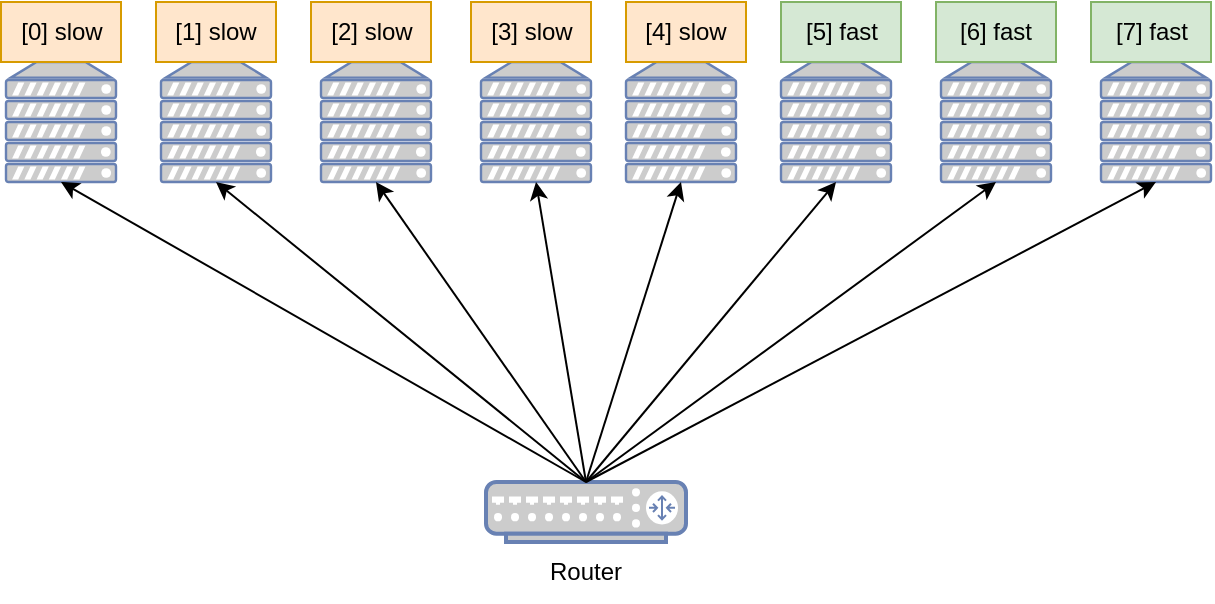 <mxfile version="20.6.2" type="device"><diagram id="JOOKB67jVgbQqU-rqWG2" name="Page-1"><mxGraphModel dx="1018" dy="764" grid="1" gridSize="10" guides="1" tooltips="1" connect="1" arrows="1" fold="1" page="1" pageScale="1" pageWidth="850" pageHeight="1100" math="0" shadow="0"><root><mxCell id="0"/><mxCell id="1" parent="0"/><mxCell id="S8RCqtUPQfsWVWek_0gP-2" value="" style="fontColor=#0066CC;verticalAlign=top;verticalLabelPosition=bottom;labelPosition=center;align=center;html=1;outlineConnect=0;fillColor=#CCCCCC;strokeColor=#6881B3;gradientColor=none;gradientDirection=north;strokeWidth=2;shape=mxgraph.networks.server;" vertex="1" parent="1"><mxGeometry x="440" y="220" width="55" height="60" as="geometry"/></mxCell><mxCell id="S8RCqtUPQfsWVWek_0gP-11" value="" style="group" vertex="1" connectable="0" parent="1"><mxGeometry x="370" y="430" width="100" height="60" as="geometry"/></mxCell><mxCell id="S8RCqtUPQfsWVWek_0gP-1" value="" style="fontColor=#0066CC;verticalAlign=top;verticalLabelPosition=bottom;labelPosition=center;align=center;html=1;outlineConnect=0;fillColor=#CCCCCC;strokeColor=#6881B3;gradientColor=none;gradientDirection=north;strokeWidth=2;shape=mxgraph.networks.router;" vertex="1" parent="S8RCqtUPQfsWVWek_0gP-11"><mxGeometry width="100" height="30" as="geometry"/></mxCell><mxCell id="S8RCqtUPQfsWVWek_0gP-10" value="Router" style="text;html=1;strokeColor=none;fillColor=none;align=center;verticalAlign=middle;whiteSpace=wrap;rounded=0;" vertex="1" parent="S8RCqtUPQfsWVWek_0gP-11"><mxGeometry x="20" y="30" width="60" height="30" as="geometry"/></mxCell><mxCell id="S8RCqtUPQfsWVWek_0gP-12" value="" style="endArrow=classic;html=1;rounded=0;exitX=0.5;exitY=0;exitDx=0;exitDy=0;exitPerimeter=0;entryX=0.5;entryY=1;entryDx=0;entryDy=0;entryPerimeter=0;" edge="1" parent="1" source="S8RCqtUPQfsWVWek_0gP-1" target="S8RCqtUPQfsWVWek_0gP-2"><mxGeometry width="50" height="50" relative="1" as="geometry"><mxPoint x="467.5" y="430" as="sourcePoint"/><mxPoint x="497.5" y="430" as="targetPoint"/></mxGeometry></mxCell><mxCell id="S8RCqtUPQfsWVWek_0gP-14" value="" style="fontColor=#0066CC;verticalAlign=top;verticalLabelPosition=bottom;labelPosition=center;align=center;html=1;outlineConnect=0;fillColor=#CCCCCC;strokeColor=#6881B3;gradientColor=none;gradientDirection=north;strokeWidth=2;shape=mxgraph.networks.server;" vertex="1" parent="1"><mxGeometry x="517.5" y="220" width="55" height="60" as="geometry"/></mxCell><mxCell id="S8RCqtUPQfsWVWek_0gP-15" value="" style="endArrow=classic;html=1;rounded=0;exitX=0.5;exitY=0;exitDx=0;exitDy=0;exitPerimeter=0;entryX=0.5;entryY=1;entryDx=0;entryDy=0;entryPerimeter=0;" edge="1" parent="1" target="S8RCqtUPQfsWVWek_0gP-14" source="S8RCqtUPQfsWVWek_0gP-1"><mxGeometry width="50" height="50" relative="1" as="geometry"><mxPoint x="467.5" y="430" as="sourcePoint"/><mxPoint x="575" y="430" as="targetPoint"/></mxGeometry></mxCell><mxCell id="S8RCqtUPQfsWVWek_0gP-16" value="" style="fontColor=#0066CC;verticalAlign=top;verticalLabelPosition=bottom;labelPosition=center;align=center;html=1;outlineConnect=0;fillColor=#CCCCCC;strokeColor=#6881B3;gradientColor=none;gradientDirection=north;strokeWidth=2;shape=mxgraph.networks.server;" vertex="1" parent="1"><mxGeometry x="597.5" y="220" width="55" height="60" as="geometry"/></mxCell><mxCell id="S8RCqtUPQfsWVWek_0gP-17" value="" style="endArrow=classic;html=1;rounded=0;exitX=0.5;exitY=0;exitDx=0;exitDy=0;exitPerimeter=0;entryX=0.5;entryY=1;entryDx=0;entryDy=0;entryPerimeter=0;" edge="1" parent="1" target="S8RCqtUPQfsWVWek_0gP-16" source="S8RCqtUPQfsWVWek_0gP-1"><mxGeometry width="50" height="50" relative="1" as="geometry"><mxPoint x="467.5" y="430" as="sourcePoint"/><mxPoint x="655" y="430" as="targetPoint"/></mxGeometry></mxCell><mxCell id="S8RCqtUPQfsWVWek_0gP-18" value="" style="fontColor=#0066CC;verticalAlign=top;verticalLabelPosition=bottom;labelPosition=center;align=center;html=1;outlineConnect=0;fillColor=#CCCCCC;strokeColor=#6881B3;gradientColor=none;gradientDirection=north;strokeWidth=2;shape=mxgraph.networks.server;" vertex="1" parent="1"><mxGeometry x="677.5" y="220" width="55" height="60" as="geometry"/></mxCell><mxCell id="S8RCqtUPQfsWVWek_0gP-19" value="" style="endArrow=classic;html=1;rounded=0;exitX=0.5;exitY=0;exitDx=0;exitDy=0;exitPerimeter=0;entryX=0.5;entryY=1;entryDx=0;entryDy=0;entryPerimeter=0;" edge="1" parent="1" target="S8RCqtUPQfsWVWek_0gP-18" source="S8RCqtUPQfsWVWek_0gP-1"><mxGeometry width="50" height="50" relative="1" as="geometry"><mxPoint x="467.5" y="430" as="sourcePoint"/><mxPoint x="735" y="430" as="targetPoint"/></mxGeometry></mxCell><mxCell id="S8RCqtUPQfsWVWek_0gP-28" value="" style="fontColor=#0066CC;verticalAlign=top;verticalLabelPosition=bottom;labelPosition=center;align=center;html=1;outlineConnect=0;fillColor=#CCCCCC;strokeColor=#6881B3;gradientColor=none;gradientDirection=north;strokeWidth=2;shape=mxgraph.networks.server;" vertex="1" parent="1"><mxGeometry x="130" y="220" width="55" height="60" as="geometry"/></mxCell><mxCell id="S8RCqtUPQfsWVWek_0gP-29" value="" style="endArrow=classic;html=1;rounded=0;exitX=0.5;exitY=0;exitDx=0;exitDy=0;exitPerimeter=0;entryX=0.5;entryY=1;entryDx=0;entryDy=0;entryPerimeter=0;" edge="1" parent="1" target="S8RCqtUPQfsWVWek_0gP-28" source="S8RCqtUPQfsWVWek_0gP-1"><mxGeometry width="50" height="50" relative="1" as="geometry"><mxPoint x="110" y="430" as="sourcePoint"/><mxPoint x="187.5" y="430" as="targetPoint"/></mxGeometry></mxCell><mxCell id="S8RCqtUPQfsWVWek_0gP-30" value="" style="fontColor=#0066CC;verticalAlign=top;verticalLabelPosition=bottom;labelPosition=center;align=center;html=1;outlineConnect=0;fillColor=#CCCCCC;strokeColor=#6881B3;gradientColor=none;gradientDirection=north;strokeWidth=2;shape=mxgraph.networks.server;" vertex="1" parent="1"><mxGeometry x="207.5" y="220" width="55" height="60" as="geometry"/></mxCell><mxCell id="S8RCqtUPQfsWVWek_0gP-31" value="" style="endArrow=classic;html=1;rounded=0;exitX=0.5;exitY=0;exitDx=0;exitDy=0;exitPerimeter=0;entryX=0.5;entryY=1;entryDx=0;entryDy=0;entryPerimeter=0;" edge="1" parent="1" target="S8RCqtUPQfsWVWek_0gP-30" source="S8RCqtUPQfsWVWek_0gP-1"><mxGeometry width="50" height="50" relative="1" as="geometry"><mxPoint x="110" y="430" as="sourcePoint"/><mxPoint x="265" y="430" as="targetPoint"/></mxGeometry></mxCell><mxCell id="S8RCqtUPQfsWVWek_0gP-32" value="" style="fontColor=#0066CC;verticalAlign=top;verticalLabelPosition=bottom;labelPosition=center;align=center;html=1;outlineConnect=0;fillColor=#CCCCCC;strokeColor=#6881B3;gradientColor=none;gradientDirection=north;strokeWidth=2;shape=mxgraph.networks.server;" vertex="1" parent="1"><mxGeometry x="287.5" y="220" width="55" height="60" as="geometry"/></mxCell><mxCell id="S8RCqtUPQfsWVWek_0gP-33" value="" style="endArrow=classic;html=1;rounded=0;exitX=0.5;exitY=0;exitDx=0;exitDy=0;exitPerimeter=0;entryX=0.5;entryY=1;entryDx=0;entryDy=0;entryPerimeter=0;" edge="1" parent="1" target="S8RCqtUPQfsWVWek_0gP-32" source="S8RCqtUPQfsWVWek_0gP-1"><mxGeometry width="50" height="50" relative="1" as="geometry"><mxPoint x="110" y="430" as="sourcePoint"/><mxPoint x="345" y="430" as="targetPoint"/></mxGeometry></mxCell><mxCell id="S8RCqtUPQfsWVWek_0gP-34" value="" style="fontColor=#0066CC;verticalAlign=top;verticalLabelPosition=bottom;labelPosition=center;align=center;html=1;outlineConnect=0;fillColor=#CCCCCC;strokeColor=#6881B3;gradientColor=none;gradientDirection=north;strokeWidth=2;shape=mxgraph.networks.server;" vertex="1" parent="1"><mxGeometry x="367.5" y="220" width="55" height="60" as="geometry"/></mxCell><mxCell id="S8RCqtUPQfsWVWek_0gP-35" value="" style="endArrow=classic;html=1;rounded=0;exitX=0.5;exitY=0;exitDx=0;exitDy=0;exitPerimeter=0;entryX=0.5;entryY=1;entryDx=0;entryDy=0;entryPerimeter=0;" edge="1" parent="1" target="S8RCqtUPQfsWVWek_0gP-34" source="S8RCqtUPQfsWVWek_0gP-1"><mxGeometry width="50" height="50" relative="1" as="geometry"><mxPoint x="110" y="430" as="sourcePoint"/><mxPoint x="425" y="430" as="targetPoint"/></mxGeometry></mxCell><mxCell id="S8RCqtUPQfsWVWek_0gP-36" value="[0] slow" style="text;html=1;strokeColor=#d79b00;fillColor=#ffe6cc;align=center;verticalAlign=middle;whiteSpace=wrap;rounded=0;" vertex="1" parent="1"><mxGeometry x="127.5" y="190" width="60" height="30" as="geometry"/></mxCell><mxCell id="S8RCqtUPQfsWVWek_0gP-37" value="[1] slow" style="text;html=1;strokeColor=#d79b00;fillColor=#ffe6cc;align=center;verticalAlign=middle;whiteSpace=wrap;rounded=0;" vertex="1" parent="1"><mxGeometry x="205" y="190" width="60" height="30" as="geometry"/></mxCell><mxCell id="S8RCqtUPQfsWVWek_0gP-38" value="[2] slow" style="text;html=1;strokeColor=#d79b00;fillColor=#ffe6cc;align=center;verticalAlign=middle;whiteSpace=wrap;rounded=0;" vertex="1" parent="1"><mxGeometry x="282.5" y="190" width="60" height="30" as="geometry"/></mxCell><mxCell id="S8RCqtUPQfsWVWek_0gP-39" value="[3] slow" style="text;html=1;strokeColor=#d79b00;fillColor=#ffe6cc;align=center;verticalAlign=middle;whiteSpace=wrap;rounded=0;" vertex="1" parent="1"><mxGeometry x="362.5" y="190" width="60" height="30" as="geometry"/></mxCell><mxCell id="S8RCqtUPQfsWVWek_0gP-40" value="[4] slow" style="text;html=1;strokeColor=#d79b00;fillColor=#ffe6cc;align=center;verticalAlign=middle;whiteSpace=wrap;rounded=0;" vertex="1" parent="1"><mxGeometry x="440" y="190" width="60" height="30" as="geometry"/></mxCell><mxCell id="S8RCqtUPQfsWVWek_0gP-41" value="[5] fast" style="text;html=1;strokeColor=#82b366;fillColor=#d5e8d4;align=center;verticalAlign=middle;whiteSpace=wrap;rounded=0;" vertex="1" parent="1"><mxGeometry x="517.5" y="190" width="60" height="30" as="geometry"/></mxCell><mxCell id="S8RCqtUPQfsWVWek_0gP-42" value="[6] fast&lt;span style=&quot;color: rgba(0, 0, 0, 0); font-family: monospace; font-size: 0px; text-align: start;&quot;&gt;%3CmxGraphModel%3E%3Croot%3E%3CmxCell%20id%3D%220%22%2F%3E%3CmxCell%20id%3D%221%22%20parent%3D%220%22%2F%3E%3CmxCell%20id%3D%222%22%20value%3D%22%5B0%5D%20slow%22%20style%3D%22text%3Bhtml%3D1%3BstrokeColor%3Dnone%3BfillColor%3Dnone%3Balign%3Dcenter%3BverticalAlign%3Dmiddle%3BwhiteSpace%3Dwrap%3Brounded%3D0%3B%22%20vertex%3D%221%22%20parent%3D%221%22%3E%3CmxGeometry%20x%3D%22127.5%22%20y%3D%22190%22%20width%3D%2260%22%20height%3D%2230%22%20as%3D%22geometry%22%2F%3E%3C%2FmxCell%3E%3C%2Froot%3E%3C%2FmxGraphModel%3E&lt;/span&gt;" style="text;html=1;strokeColor=#82b366;fillColor=#d5e8d4;align=center;verticalAlign=middle;whiteSpace=wrap;rounded=0;" vertex="1" parent="1"><mxGeometry x="595" y="190" width="60" height="30" as="geometry"/></mxCell><mxCell id="S8RCqtUPQfsWVWek_0gP-43" value="[7] fast" style="text;html=1;strokeColor=#82b366;fillColor=#d5e8d4;align=center;verticalAlign=middle;whiteSpace=wrap;rounded=0;" vertex="1" parent="1"><mxGeometry x="672.5" y="190" width="60" height="30" as="geometry"/></mxCell></root></mxGraphModel></diagram></mxfile>